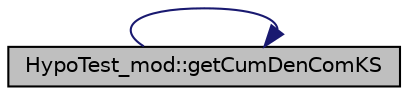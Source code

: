 digraph "HypoTest_mod::getCumDenComKS"
{
 // LATEX_PDF_SIZE
  edge [fontname="Helvetica",fontsize="10",labelfontname="Helvetica",labelfontsize="10"];
  node [fontname="Helvetica",fontsize="10",shape=record];
  rankdir="RL";
  Node1 [label="HypoTest_mod::getCumDenComKS",height=0.2,width=0.4,color="black", fillcolor="grey75", style="filled", fontcolor="black",tooltip="Return the Kolmogorov–Smirnov (KS) Complementary Cumulative Density Function (CDF) for the input scor..."];
  Node1 -> Node1 [dir="back",color="midnightblue",fontsize="10",style="solid",fontname="Helvetica"];
}
